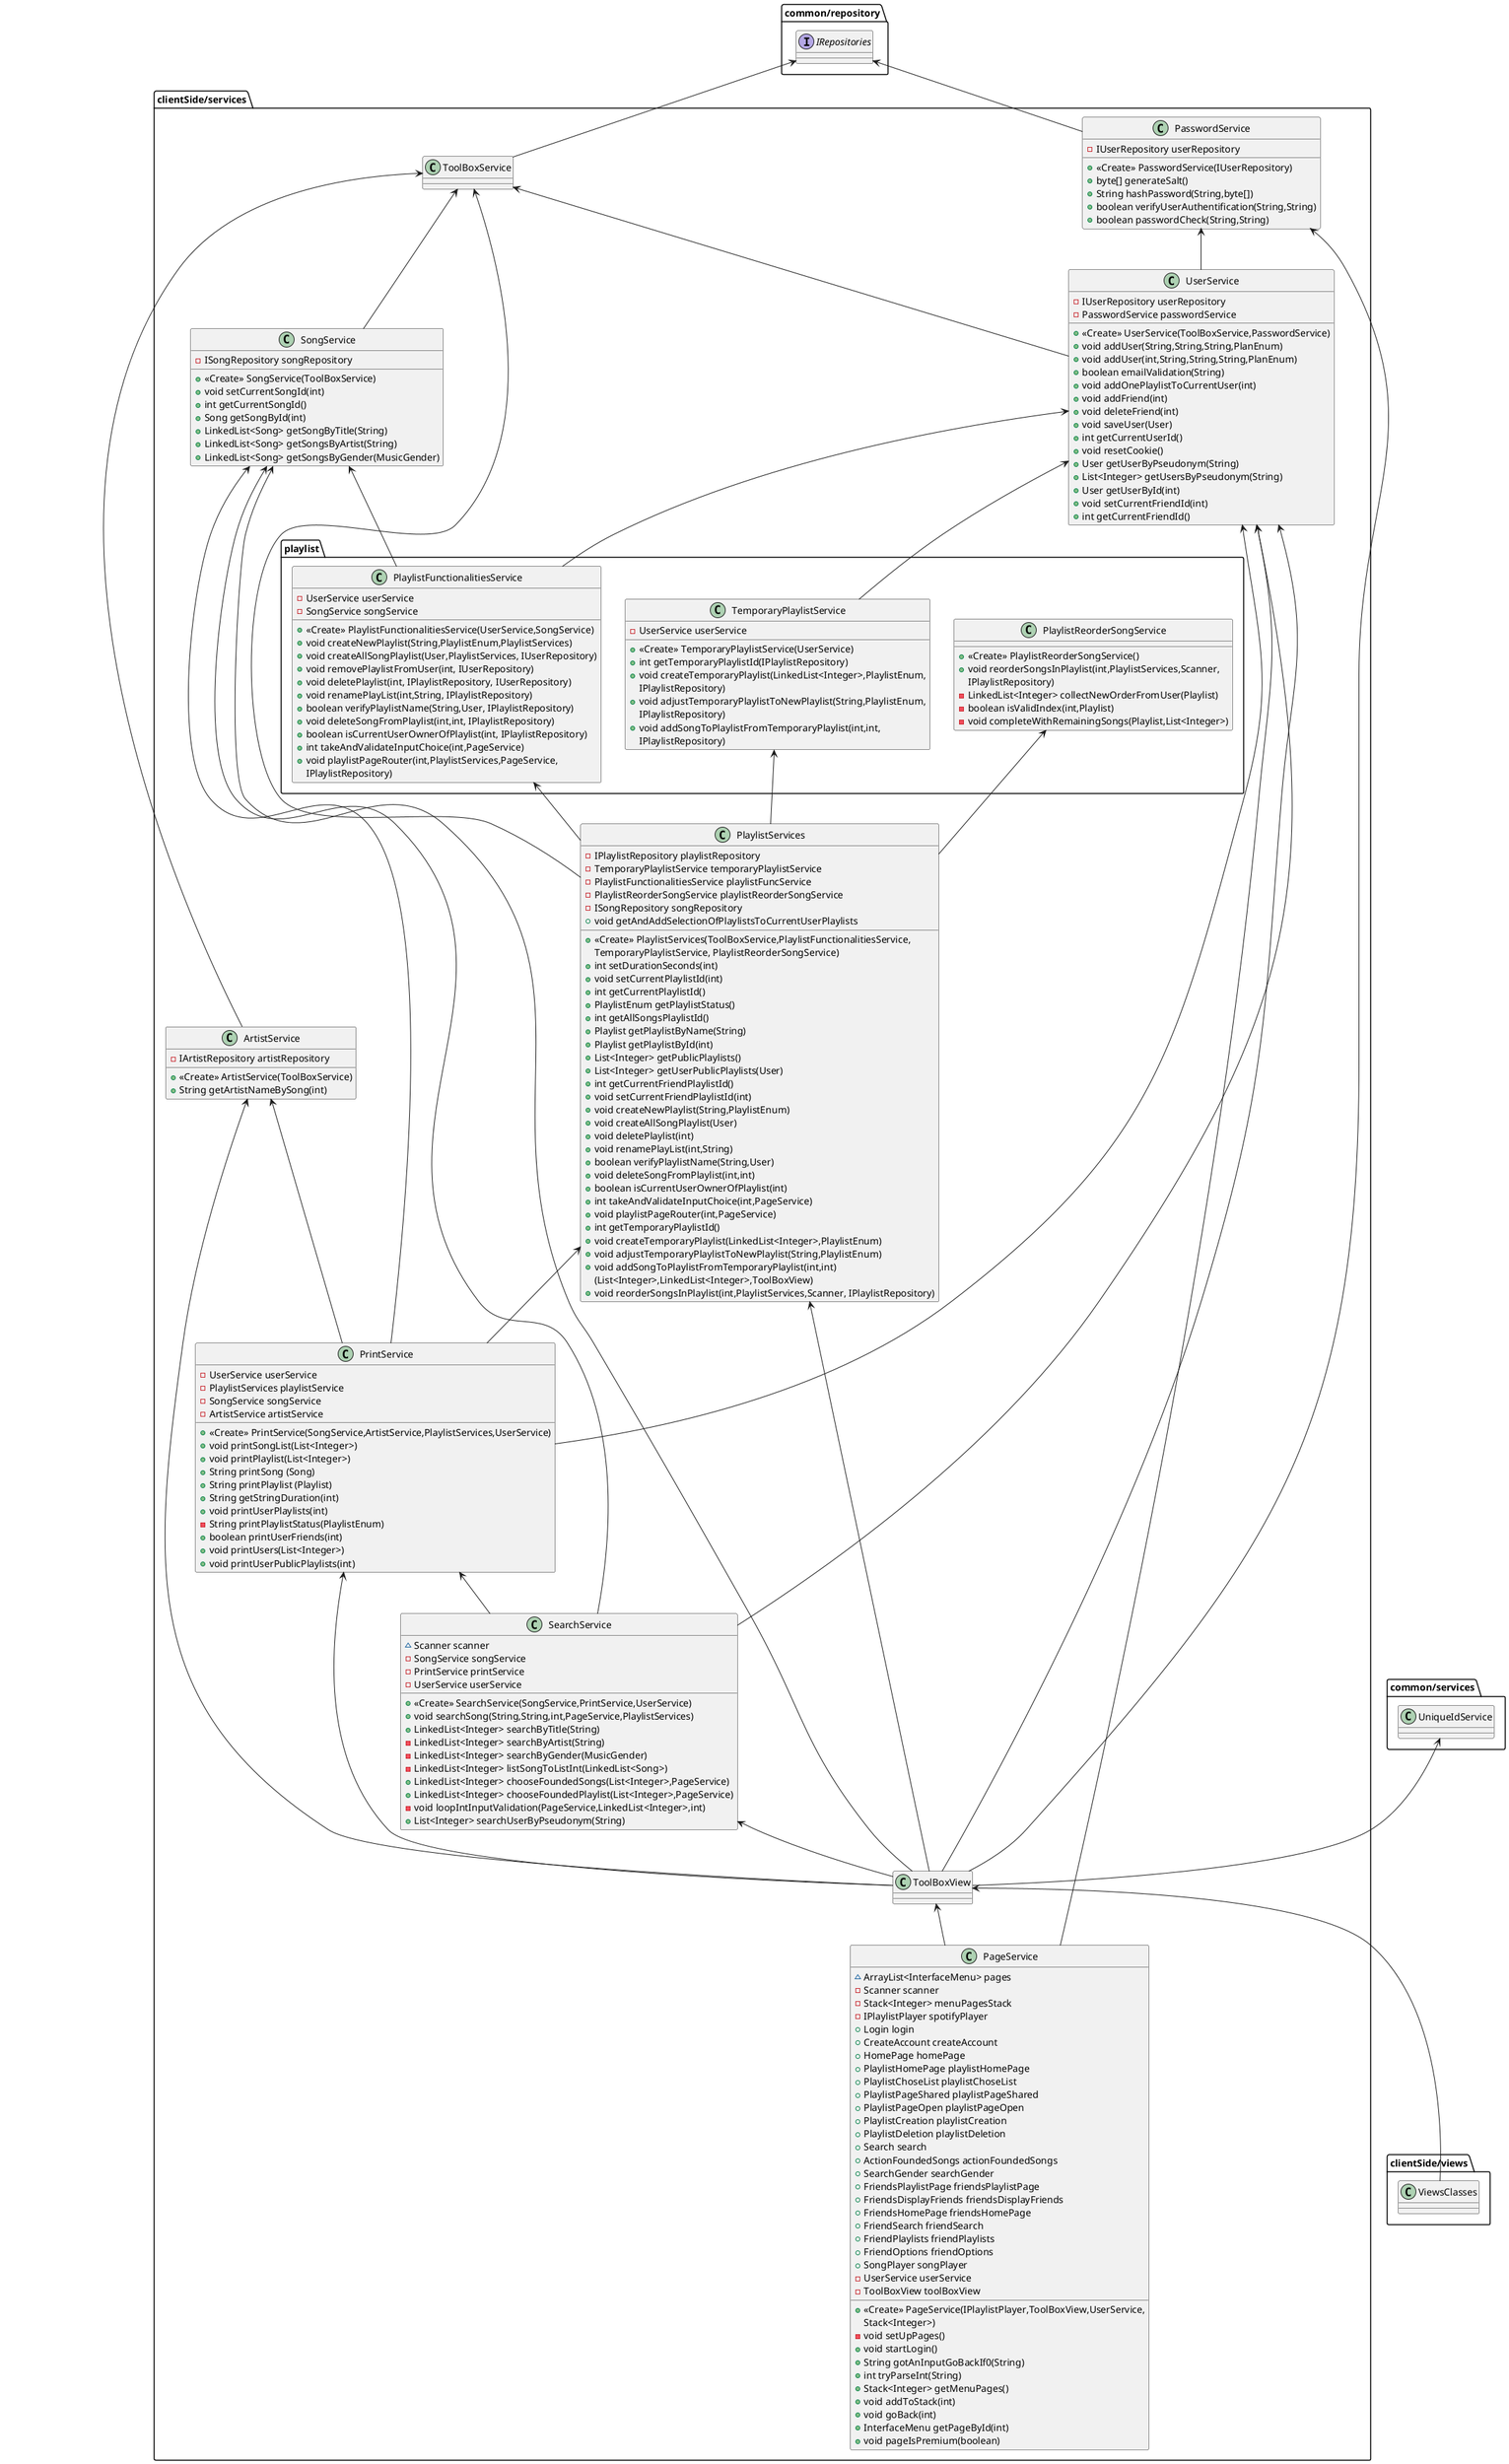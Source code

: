 @startuml

class clientSide/services.SongService {
- ISongRepository songRepository
+ <<Create>> SongService(ToolBoxService)
+ void setCurrentSongId(int)
+ int getCurrentSongId()
+ Song getSongById(int)
+ LinkedList<Song> getSongByTitle(String)
+ LinkedList<Song> getSongsByArtist(String)
+ LinkedList<Song> getSongsByGender(MusicGender)
}

class "clientSide/services.playlist.PlaylistFunctionalitiesService" {
- UserService userService
- SongService songService
+ <<Create>> PlaylistFunctionalitiesService(UserService,SongService)
+ void createNewPlaylist(String,PlaylistEnum,PlaylistServices)
+ void createAllSongPlaylist(User,PlaylistServices, IUserRepository)
+ void removePlaylistFromUser(int, IUserRepository)
+ void deletePlaylist(int, IPlaylistRepository, IUserRepository)
+ void renamePlayList(int,String, IPlaylistRepository)
+ boolean verifyPlaylistName(String,User, IPlaylistRepository)
+ void deleteSongFromPlaylist(int,int, IPlaylistRepository)
+ boolean isCurrentUserOwnerOfPlaylist(int, IPlaylistRepository)
+ int takeAndValidateInputChoice(int,PageService)
+ void playlistPageRouter(int,PlaylistServices,PageService,
IPlaylistRepository)
}

class "clientSide/services.playlist.PlaylistReorderSongService" {
+ <<Create>> PlaylistReorderSongService()
+ void reorderSongsInPlaylist(int,PlaylistServices,Scanner,
IPlaylistRepository)
- LinkedList<Integer> collectNewOrderFromUser(Playlist)
- boolean isValidIndex(int,Playlist)
- void completeWithRemainingSongs(Playlist,List<Integer>)
}

class "clientSide/services.PrintService" {
- UserService userService
- PlaylistServices playlistService
- SongService songService
- ArtistService artistService
+ <<Create>> PrintService(SongService,ArtistService,PlaylistServices,UserService)
+ void printSongList(List<Integer>)
+ void printPlaylist(List<Integer>)
+ String printSong (Song)
+ String printPlaylist (Playlist)
+ String getStringDuration(int)
+ void printUserPlaylists(int)
- String printPlaylistStatus(PlaylistEnum)
+ boolean printUserFriends(int)
+ void printUsers(List<Integer>)
+ void printUserPublicPlaylists(int)
}

class "clientSide/services.ArtistService" {
- IArtistRepository artistRepository
+ <<Create>> ArtistService(ToolBoxService)
+ String getArtistNameBySong(int)
}

class "clientSide/services.PlaylistServices" {
- IPlaylistRepository playlistRepository
- TemporaryPlaylistService temporaryPlaylistService
- PlaylistFunctionalitiesService playlistFuncService
- PlaylistReorderSongService playlistReorderSongService
- ISongRepository songRepository
+ <<Create>> PlaylistServices(ToolBoxService,PlaylistFunctionalitiesService,
TemporaryPlaylistService, PlaylistReorderSongService)
+ int setDurationSeconds(int)
+ void setCurrentPlaylistId(int)
+ int getCurrentPlaylistId()
+ PlaylistEnum getPlaylistStatus()
+ int getAllSongsPlaylistId()
+ Playlist getPlaylistByName(String)
+ Playlist getPlaylistById(int)
+ List<Integer> getPublicPlaylists()
+ List<Integer> getUserPublicPlaylists(User)
+ int getCurrentFriendPlaylistId()
+ void setCurrentFriendPlaylistId(int)
+ void createNewPlaylist(String,PlaylistEnum)
+ void createAllSongPlaylist(User)
+ void deletePlaylist(int)
+ void renamePlayList(int,String)
+ boolean verifyPlaylistName(String,User)
+ void deleteSongFromPlaylist(int,int)
+ boolean isCurrentUserOwnerOfPlaylist(int)
+ int takeAndValidateInputChoice(int,PageService)
+ void playlistPageRouter(int,PageService)
+ int getTemporaryPlaylistId()
+ void createTemporaryPlaylist(LinkedList<Integer>,PlaylistEnum)
+ void adjustTemporaryPlaylistToNewPlaylist(String,PlaylistEnum)
+ void addSongToPlaylistFromTemporaryPlaylist(int,int)
+ void getAndAddSelectionOfPlaylistsToCurrentUserPlaylists
(List<Integer>,LinkedList<Integer>,ToolBoxView)
+ void reorderSongsInPlaylist(int,PlaylistServices,Scanner, IPlaylistRepository)
}

class clientSide/services.SearchService {
~ Scanner scanner
- SongService songService
- PrintService printService
- UserService userService
+ <<Create>> SearchService(SongService,PrintService,UserService)
+ void searchSong(String,String,int,PageService,PlaylistServices)
+ LinkedList<Integer> searchByTitle(String)
- LinkedList<Integer> searchByArtist(String)
- LinkedList<Integer> searchByGender(MusicGender)
- LinkedList<Integer> listSongToListInt(LinkedList<Song>)
+ LinkedList<Integer> chooseFoundedSongs(List<Integer>,PageService)
+ LinkedList<Integer> chooseFoundedPlaylist(List<Integer>,PageService)
- void loopIntInputValidation(PageService,LinkedList<Integer>,int)
+ List<Integer> searchUserByPseudonym(String)
}

class clientSide/services.UserService {
- IUserRepository userRepository
- PasswordService passwordService
+ <<Create>> UserService(ToolBoxService,PasswordService)
+ void addUser(String,String,String,PlanEnum)
+ void addUser(int,String,String,String,PlanEnum)
+ boolean emailValidation(String)
+ void addOnePlaylistToCurrentUser(int)
+ void addFriend(int)
+ void deleteFriend(int)
+ void saveUser(User)
+ int getCurrentUserId()
+ void resetCookie()
+ User getUserByPseudonym(String)
+ List<Integer> getUsersByPseudonym(String)
+ User getUserById(int)
+ void setCurrentFriendId(int)
+ int getCurrentFriendId()
}

class "clientSide/services.ToolBoxService" {
}

class "clientSide/services.playlist.TemporaryPlaylistService" {
- UserService userService
+ <<Create>> TemporaryPlaylistService(UserService)
+ int getTemporaryPlaylistId(IPlaylistRepository)
+ void createTemporaryPlaylist(LinkedList<Integer>,PlaylistEnum,
IPlaylistRepository)
+ void adjustTemporaryPlaylistToNewPlaylist(String,PlaylistEnum,
IPlaylistRepository)
+ void addSongToPlaylistFromTemporaryPlaylist(int,int,
IPlaylistRepository)
}

class "clientSide/services.PasswordService" {
- IUserRepository userRepository
+ <<Create>> PasswordService(IUserRepository)
+ byte[] generateSalt()
+ String hashPassword(String,byte[])
+ boolean verifyUserAuthentification(String,String)
+ boolean passwordCheck(String,String)
}

class clientSide/services.PageService {
~ ArrayList<InterfaceMenu> pages
- Scanner scanner
- Stack<Integer> menuPagesStack
- IPlaylistPlayer spotifyPlayer
+ Login login
+ CreateAccount createAccount
+ HomePage homePage
+ PlaylistHomePage playlistHomePage
+ PlaylistChoseList playlistChoseList
+ PlaylistPageShared playlistPageShared
+ PlaylistPageOpen playlistPageOpen
+ PlaylistCreation playlistCreation
+ PlaylistDeletion playlistDeletion
+ Search search
+ ActionFoundedSongs actionFoundedSongs
+ SearchGender searchGender
+ FriendsPlaylistPage friendsPlaylistPage
+ FriendsDisplayFriends friendsDisplayFriends
+ FriendsHomePage friendsHomePage
+ FriendSearch friendSearch
+ FriendPlaylists friendPlaylists
+ FriendOptions friendOptions
+ SongPlayer songPlayer
- UserService userService
- ToolBoxView toolBoxView
+ <<Create>> PageService(IPlaylistPlayer,ToolBoxView,UserService,
Stack<Integer>)
- void setUpPages()
+ void startLogin()
+ String gotAnInputGoBackIf0(String)
+ int tryParseInt(String)
+ Stack<Integer> getMenuPages()
+ void addToStack(int)
+ void goBack(int)
+ InterfaceMenu getPageById(int)
+ void pageIsPremium(boolean)
}

interface common/repository.IRepositories {}
class clientSide/views.ViewsClasses {}
class clientSide/services.ToolBoxView {
}


' --- Dépendances générées ---

"clientSide/services.SongService" -u-> "clientSide/services.ToolBoxService"

"clientSide/services.playlist.PlaylistFunctionalitiesService" -u-> "clientSide/services.UserService"
"clientSide/services.playlist.PlaylistFunctionalitiesService" -u-> "clientSide/services.SongService"

"clientSide/services.PrintService" -u-> "clientSide/services.SongService"
"clientSide/services.PrintService" -u-> "clientSide/services.ArtistService"
"clientSide/services.PrintService" -u-> "clientSide/services.PlaylistServices"
"clientSide/services.PrintService" -u-> "clientSide/services.UserService"

"clientSide/services.ArtistService" -u-> "clientSide/services.ToolBoxService"

"clientSide/services.PlaylistServices" -u-> "clientSide/services.ToolBoxService"
"clientSide/services.PlaylistServices" -u-> "clientSide/services.playlist.PlaylistFunctionalitiesService"
"clientSide/services.PlaylistServices" -u-> "clientSide/services.playlist.TemporaryPlaylistService"
"clientSide/services.PlaylistServices" -u-> "clientSide/services.playlist.PlaylistReorderSongService"

"clientSide/services.SearchService" -u-> "clientSide/services.SongService"
"clientSide/services.SearchService" -u-> "clientSide/services.PrintService"
"clientSide/services.SearchService" -u--> "clientSide/services.UserService"

"clientSide/services.UserService" -u-> "clientSide/services.ToolBoxService"
"clientSide/services.UserService" -u-> "clientSide/services.PasswordService"

"clientSide/services.playlist.TemporaryPlaylistService" -u-> "clientSide/services.UserService"

"clientSide/services.PasswordService" -u-> "common/repository.IRepositories"

"clientSide/services.ToolBoxService" -u-> "common/repository.IRepositories"

"clientSide/services.PageService" -u-> "clientSide/services.UserService"

"clientSide/services.ToolBoxView" -u-> "clientSide/services.PlaylistServices"
"clientSide/services.ToolBoxView" -u-> "clientSide/services.SongService"
"clientSide/services.ToolBoxView" -u-> "clientSide/services.SearchService"
"clientSide/services.ToolBoxView" -u-> "clientSide/services.UserService"
"clientSide/services.ToolBoxView" -u-> "clientSide/services.PrintService"
"clientSide/services.ToolBoxView" -u-> "clientSide/services.PasswordService"
"clientSide/services.ToolBoxView" -u-> "clientSide/services.ArtistService"

"clientSide/views.ViewsClasses" -u-> "clientSide/services.ToolBoxView"
"clientSide/services.ToolBoxView" -u-> "common/services.UniqueIdService"
"clientSide/services.PageService" -u-> "clientSide/services.ToolBoxView"

@enduml